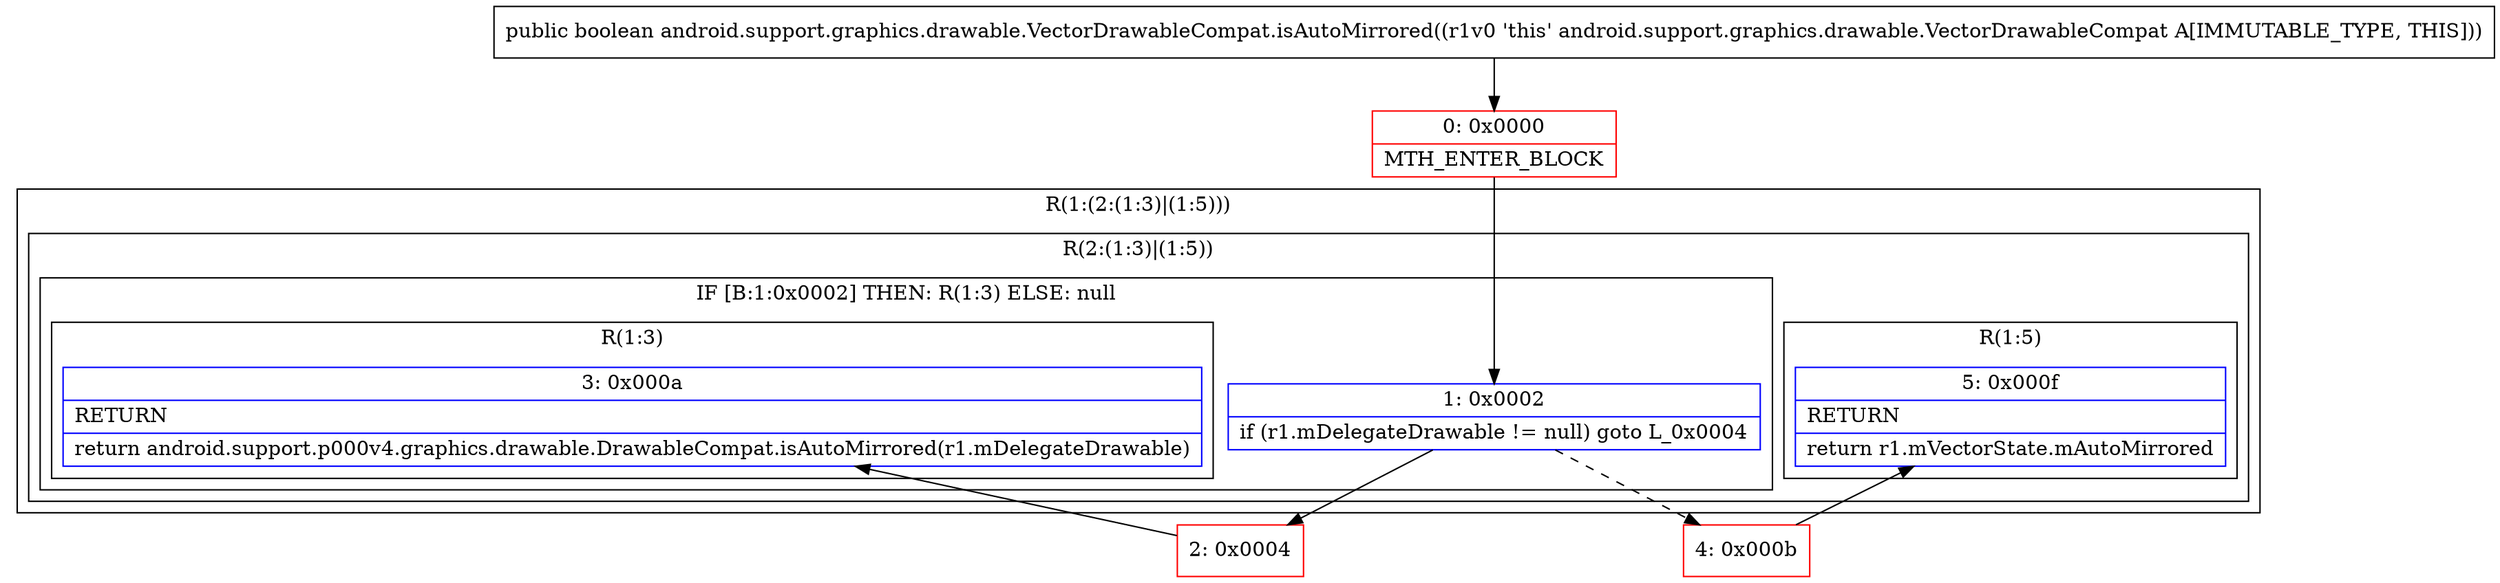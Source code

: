 digraph "CFG forandroid.support.graphics.drawable.VectorDrawableCompat.isAutoMirrored()Z" {
subgraph cluster_Region_615643735 {
label = "R(1:(2:(1:3)|(1:5)))";
node [shape=record,color=blue];
subgraph cluster_Region_982560994 {
label = "R(2:(1:3)|(1:5))";
node [shape=record,color=blue];
subgraph cluster_IfRegion_1751805695 {
label = "IF [B:1:0x0002] THEN: R(1:3) ELSE: null";
node [shape=record,color=blue];
Node_1 [shape=record,label="{1\:\ 0x0002|if (r1.mDelegateDrawable != null) goto L_0x0004\l}"];
subgraph cluster_Region_67462821 {
label = "R(1:3)";
node [shape=record,color=blue];
Node_3 [shape=record,label="{3\:\ 0x000a|RETURN\l|return android.support.p000v4.graphics.drawable.DrawableCompat.isAutoMirrored(r1.mDelegateDrawable)\l}"];
}
}
subgraph cluster_Region_793597744 {
label = "R(1:5)";
node [shape=record,color=blue];
Node_5 [shape=record,label="{5\:\ 0x000f|RETURN\l|return r1.mVectorState.mAutoMirrored\l}"];
}
}
}
Node_0 [shape=record,color=red,label="{0\:\ 0x0000|MTH_ENTER_BLOCK\l}"];
Node_2 [shape=record,color=red,label="{2\:\ 0x0004}"];
Node_4 [shape=record,color=red,label="{4\:\ 0x000b}"];
MethodNode[shape=record,label="{public boolean android.support.graphics.drawable.VectorDrawableCompat.isAutoMirrored((r1v0 'this' android.support.graphics.drawable.VectorDrawableCompat A[IMMUTABLE_TYPE, THIS])) }"];
MethodNode -> Node_0;
Node_1 -> Node_2;
Node_1 -> Node_4[style=dashed];
Node_0 -> Node_1;
Node_2 -> Node_3;
Node_4 -> Node_5;
}

